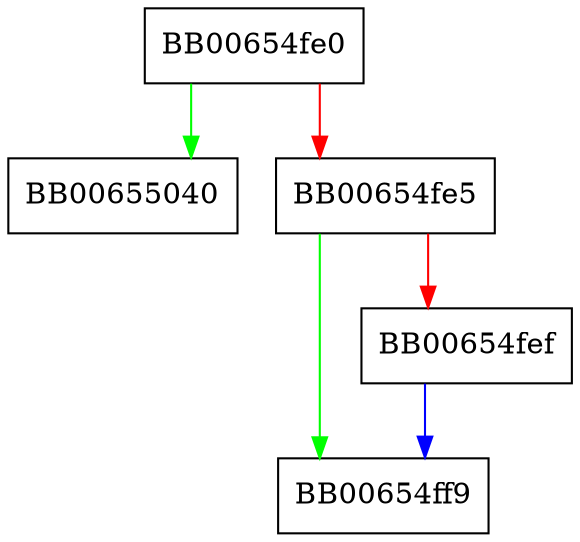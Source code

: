 digraph UI_free {
  node [shape="box"];
  graph [splines=ortho];
  BB00654fe0 -> BB00655040 [color="green"];
  BB00654fe0 -> BB00654fe5 [color="red"];
  BB00654fe5 -> BB00654ff9 [color="green"];
  BB00654fe5 -> BB00654fef [color="red"];
  BB00654fef -> BB00654ff9 [color="blue"];
}